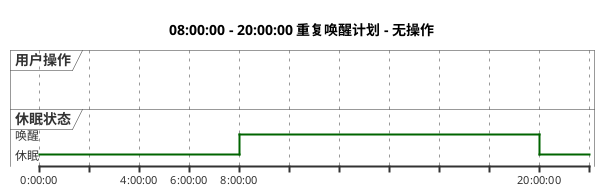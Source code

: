 @startuml

title "08:00:00 - 20:00:00 重复唤醒计划 - 无操作"

concise "用户操作" as User
robust "休眠状态" as State

@00:00:00
User is {hidden}
State is "休眠"

@4:00:00

@6:00:00

@8:00:00
State is "唤醒"

@20:00:00
State is "休眠"

@enduml